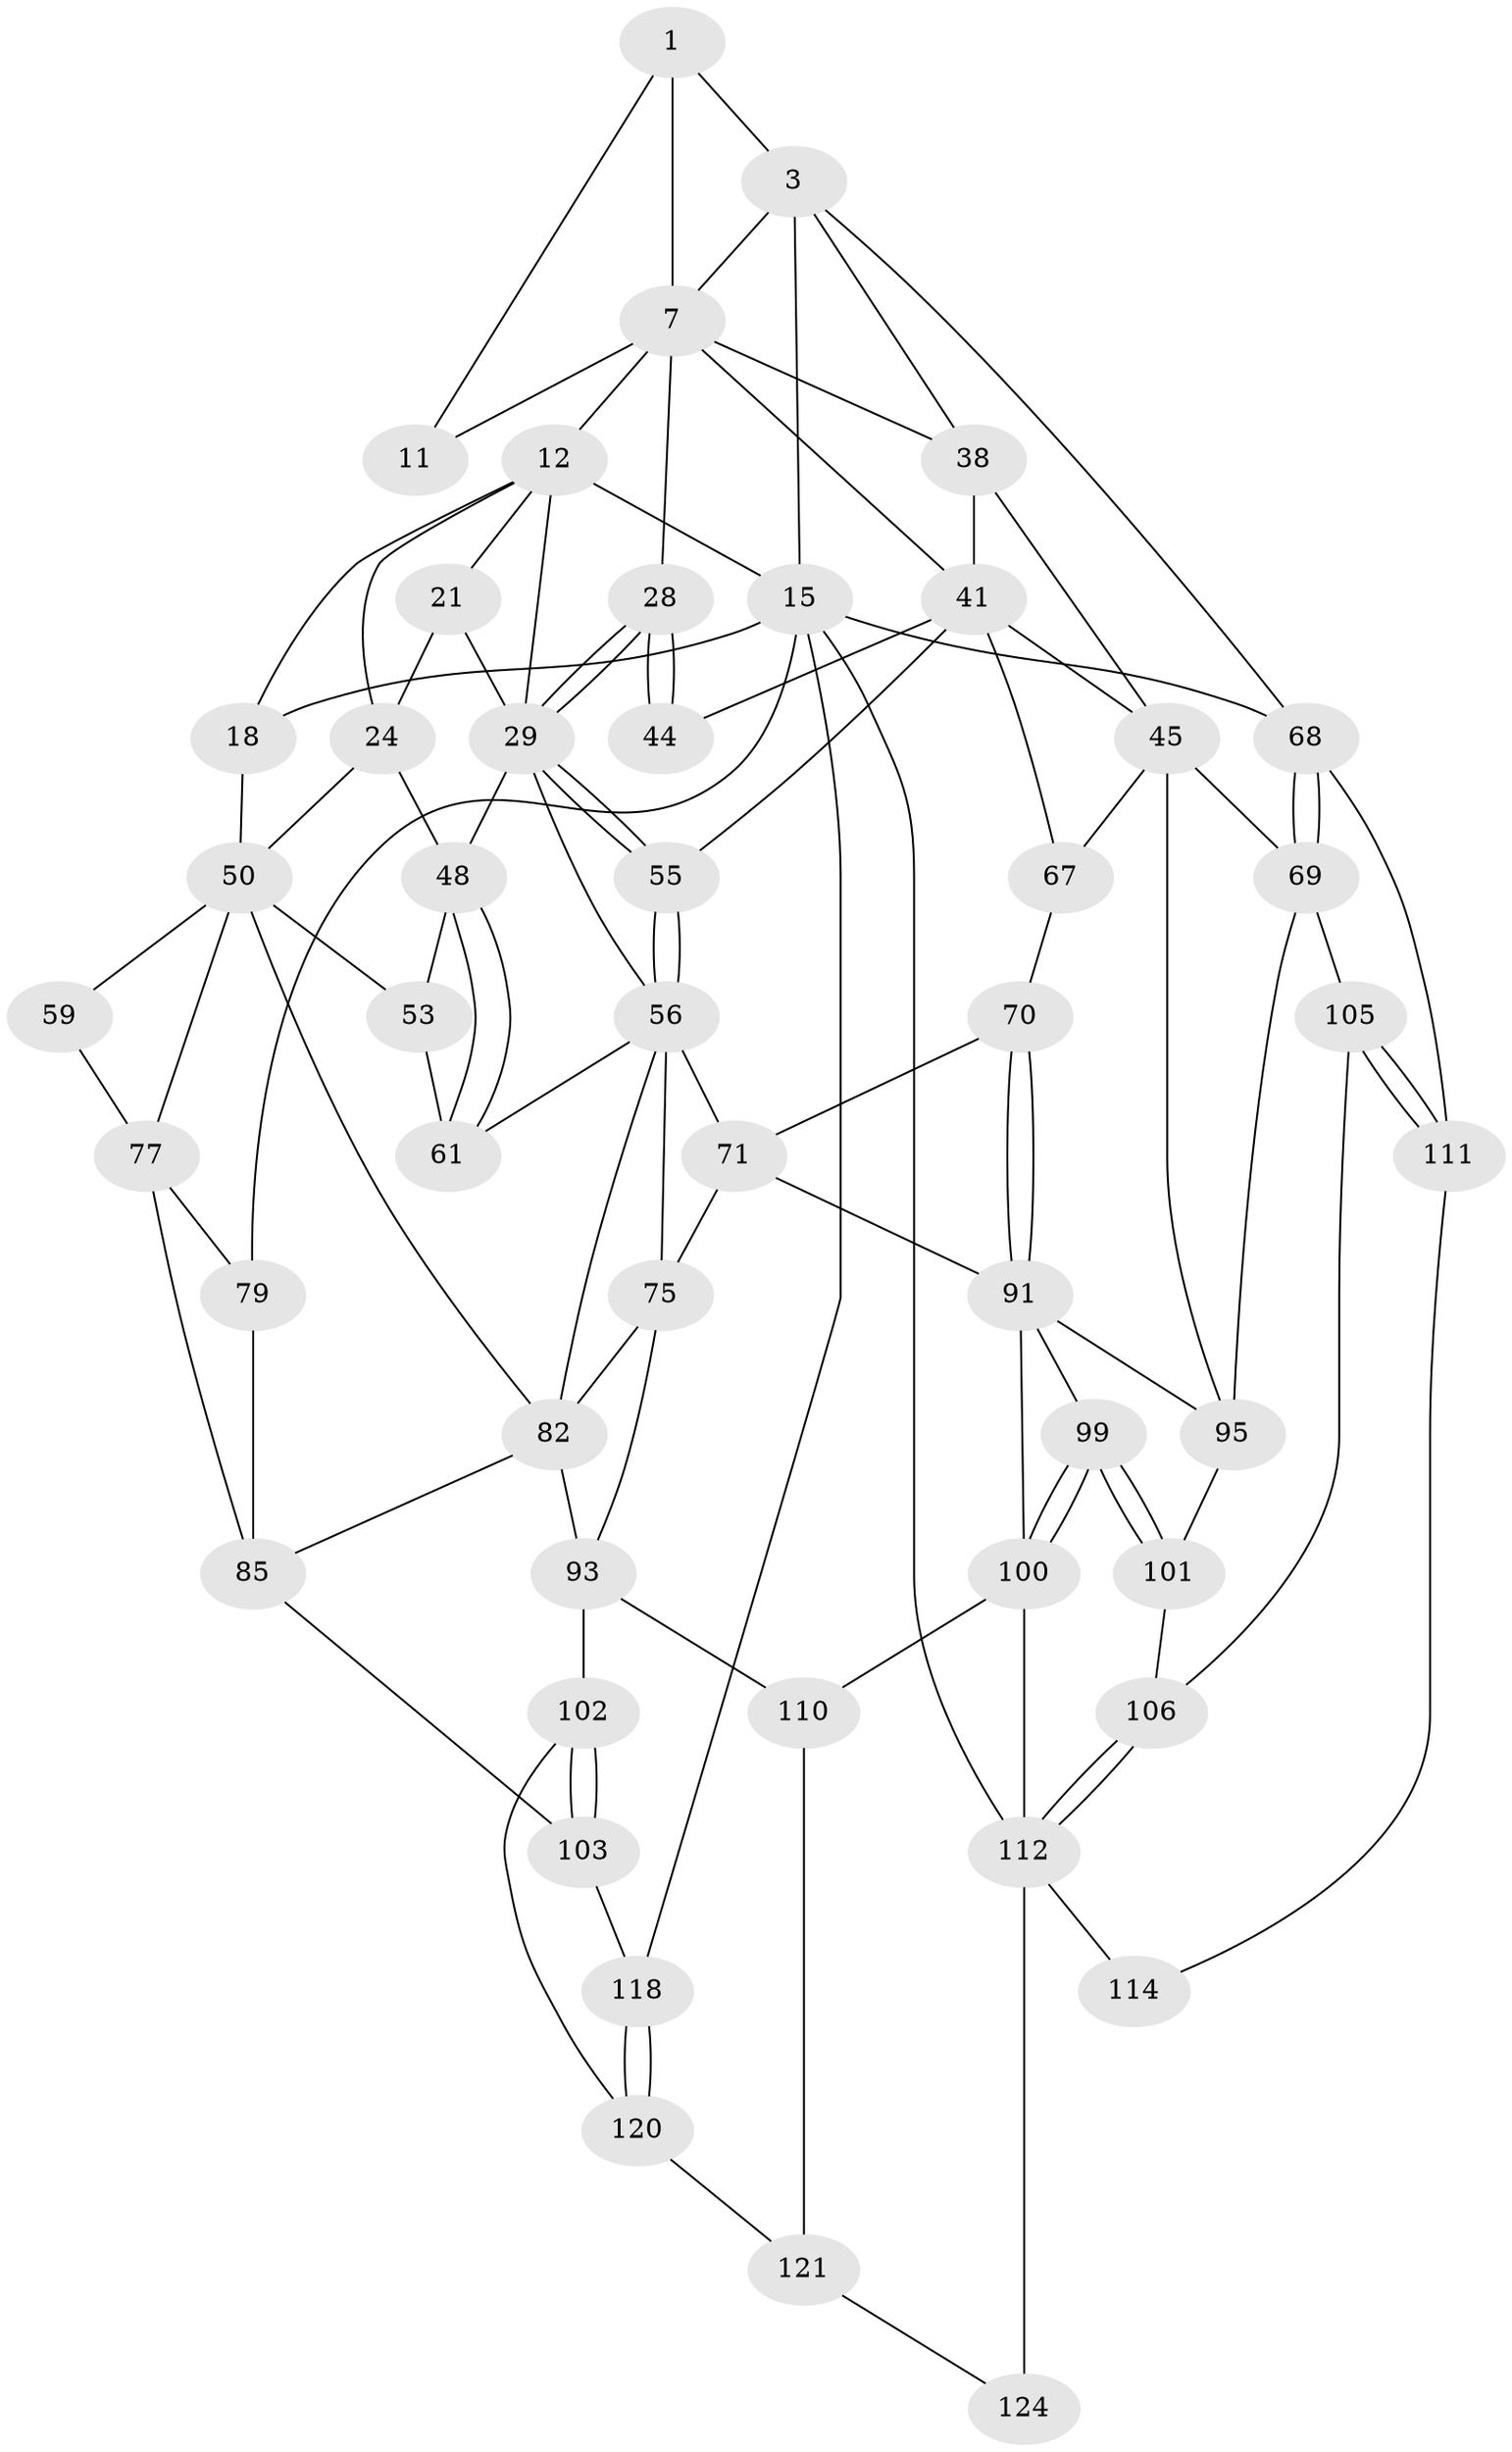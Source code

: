 // original degree distribution, {3: 0.023622047244094488, 5: 0.49606299212598426, 4: 0.2440944881889764, 6: 0.23622047244094488}
// Generated by graph-tools (version 1.1) at 2025/21/03/04/25 18:21:21]
// undirected, 50 vertices, 108 edges
graph export_dot {
graph [start="1"]
  node [color=gray90,style=filled];
  1 [pos="+0.8900920027108348+0",super="+5+2"];
  3 [pos="+1+0.2647259344083167",super="+36+4"];
  7 [pos="+0.6225420902643349+0",super="+8+26"];
  11 [pos="+0.7986363052367657+0.15603843555954208"];
  12 [pos="+0.11925978949185172+0.0472156651021184",super="+13+16"];
  15 [pos="+0.026936284024316384+0",super="+19"];
  18 [pos="+0+0.23250080567802395"];
  21 [pos="+0.29217907451064906+0.11318475560285762",super="+22+33"];
  24 [pos="+0.167810590999884+0.26487908769988916",super="+35+25"];
  28 [pos="+0.5237340964414136+0.29851298658965714"];
  29 [pos="+0.5151049319663396+0.30116680192123",super="+30"];
  38 [pos="+0.8325481149337403+0.3469865249718513",super="+42+39"];
  41 [pos="+0.6817437156774171+0.2538564618990598",super="+43"];
  44 [pos="+0.6149566194915727+0.33409743005015113"];
  45 [pos="+0.8168871490858682+0.36552308698322405",super="+65"];
  48 [pos="+0.24498409057603765+0.31386945650935155",super="+49"];
  50 [pos="+0.10922312575932322+0.3242401949444084",super="+51+54"];
  53 [pos="+0.1525470746131771+0.4829525462707701"];
  55 [pos="+0.5041575754846623+0.36709347352029453"];
  56 [pos="+0.49102707944990026+0.4015108975552432",super="+57"];
  59 [pos="+0+0.47999481591343723"];
  61 [pos="+0.271627289597744+0.4046699913494294",super="+62"];
  67 [pos="+0.7001640033218939+0.5298282075901635"];
  68 [pos="+1+0.6051733305038238",super="+88"];
  69 [pos="+1+0.6172681464560115",super="+97"];
  70 [pos="+0.6233395645063998+0.5404550133255303"];
  71 [pos="+0.6108336245396909+0.540012899321137",super="+72+89"];
  75 [pos="+0.42078625916475215+0.5642115906267603",super="+90+76"];
  77 [pos="+0+0.4815351057757817",super="+81+78"];
  79 [pos="+0+1"];
  82 [pos="+0.23079419065169926+0.6451048903909617",super="+84+83"];
  85 [pos="+0.14028628505493376+0.6750932335544421",super="+104+86"];
  91 [pos="+0.6201402568326482+0.6542496991006718",super="+96+92"];
  93 [pos="+0.3411777196509214+0.7198991220187549",super="+94+107"];
  95 [pos="+0.7219466014439793+0.5860522469461775",super="+98"];
  99 [pos="+0.6247565117124992+0.7940064953203673"];
  100 [pos="+0.5807357855703448+0.838285313062133",super="+109"];
  101 [pos="+0.7355493501874919+0.7143616836092671"];
  102 [pos="+0.21870247433472823+0.8167899882490377",super="+108"];
  103 [pos="+0.1960204009749103+0.8235968236083743",super="+117"];
  105 [pos="+0.8679276617484601+0.7473352921116284"];
  106 [pos="+0.8360158162901908+0.781126838780924"];
  110 [pos="+0.4060491554955744+0.8843781742871871"];
  111 [pos="+1+0.8774093832615474"];
  112 [pos="+0.8277843969990072+0.8503128322539099",super="+115+113"];
  114 [pos="+0.9507450925569951+0.8844231635457352"];
  118 [pos="+0.2082155877244468+1"];
  120 [pos="+0.3024477031425706+0.9574459200735043"];
  121 [pos="+0.38392287519245155+0.9350612003251616"];
  124 [pos="+0.5934766775957964+0.9040354494917607",super="+126"];
  1 -- 11 [weight=2];
  1 -- 7;
  1 -- 3 [weight=2];
  3 -- 68;
  3 -- 38;
  3 -- 7;
  3 -- 15 [weight=2];
  7 -- 12;
  7 -- 41;
  7 -- 11;
  7 -- 28;
  7 -- 38;
  12 -- 21 [weight=2];
  12 -- 15;
  12 -- 18;
  12 -- 24;
  12 -- 29;
  15 -- 112 [weight=2];
  15 -- 18;
  15 -- 68;
  15 -- 118;
  15 -- 79;
  18 -- 50;
  21 -- 24 [weight=2];
  21 -- 29;
  24 -- 48;
  24 -- 50;
  28 -- 29;
  28 -- 29;
  28 -- 44;
  28 -- 44;
  29 -- 55;
  29 -- 55;
  29 -- 48;
  29 -- 56;
  38 -- 45;
  38 -- 41;
  41 -- 67;
  41 -- 55;
  41 -- 44 [weight=2];
  41 -- 45;
  45 -- 67;
  45 -- 69;
  45 -- 95;
  48 -- 61;
  48 -- 61;
  48 -- 53;
  50 -- 59 [weight=2];
  50 -- 77;
  50 -- 82;
  50 -- 53;
  53 -- 61;
  55 -- 56;
  55 -- 56;
  56 -- 71;
  56 -- 82;
  56 -- 61 [weight=2];
  56 -- 75;
  59 -- 77;
  67 -- 70;
  68 -- 69;
  68 -- 69;
  68 -- 111;
  69 -- 105;
  69 -- 95;
  70 -- 71;
  70 -- 91;
  70 -- 91;
  71 -- 75 [weight=2];
  71 -- 91;
  75 -- 93;
  75 -- 82;
  77 -- 79;
  77 -- 85 [weight=2];
  79 -- 85;
  82 -- 93;
  82 -- 85;
  85 -- 103;
  91 -- 99;
  91 -- 95;
  91 -- 100;
  93 -- 102 [weight=2];
  93 -- 110;
  95 -- 101;
  99 -- 100;
  99 -- 100;
  99 -- 101;
  99 -- 101;
  100 -- 110;
  100 -- 112;
  101 -- 106;
  102 -- 103 [weight=2];
  102 -- 103;
  102 -- 120;
  103 -- 118;
  105 -- 106;
  105 -- 111;
  105 -- 111;
  106 -- 112;
  106 -- 112;
  110 -- 121;
  111 -- 114;
  112 -- 114 [weight=2];
  112 -- 124 [weight=3];
  118 -- 120;
  118 -- 120;
  120 -- 121;
  121 -- 124;
}

